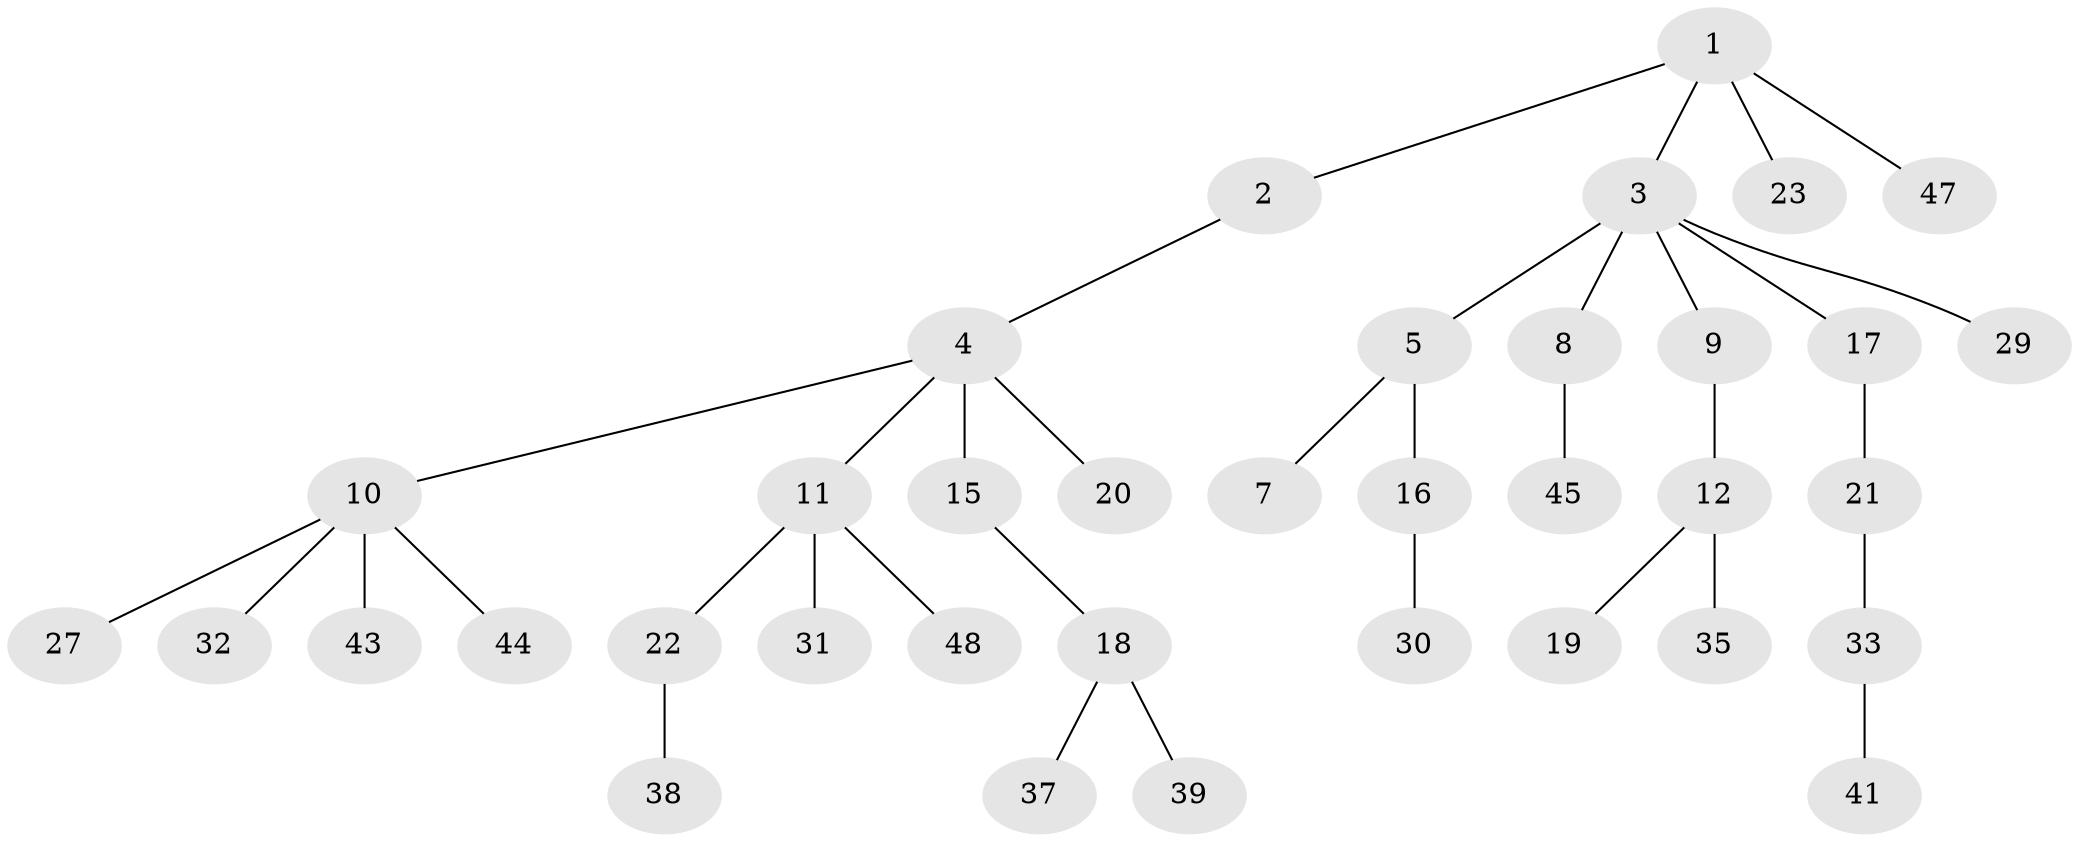 // original degree distribution, {5: 0.0196078431372549, 2: 0.29411764705882354, 4: 0.09803921568627451, 6: 0.0196078431372549, 1: 0.47058823529411764, 3: 0.09803921568627451}
// Generated by graph-tools (version 1.1) at 2025/11/02/27/25 16:11:26]
// undirected, 36 vertices, 35 edges
graph export_dot {
graph [start="1"]
  node [color=gray90,style=filled];
  1 [super="+36"];
  2;
  3 [super="+6"];
  4 [super="+49"];
  5 [super="+26"];
  7;
  8 [super="+28"];
  9;
  10 [super="+25"];
  11 [super="+14"];
  12 [super="+13"];
  15;
  16 [super="+24"];
  17;
  18 [super="+34"];
  19;
  20;
  21;
  22;
  23;
  27;
  29;
  30 [super="+51"];
  31;
  32;
  33;
  35;
  37;
  38 [super="+46"];
  39 [super="+40"];
  41 [super="+42"];
  43;
  44;
  45 [super="+50"];
  47;
  48;
  1 -- 2;
  1 -- 3;
  1 -- 23;
  1 -- 47;
  2 -- 4;
  3 -- 5;
  3 -- 9;
  3 -- 8;
  3 -- 17;
  3 -- 29;
  4 -- 10;
  4 -- 11;
  4 -- 15;
  4 -- 20;
  5 -- 7;
  5 -- 16;
  8 -- 45;
  9 -- 12;
  10 -- 27;
  10 -- 44;
  10 -- 32;
  10 -- 43;
  11 -- 22;
  11 -- 31;
  11 -- 48;
  12 -- 19;
  12 -- 35;
  15 -- 18;
  16 -- 30;
  17 -- 21;
  18 -- 37;
  18 -- 39;
  21 -- 33;
  22 -- 38;
  33 -- 41;
}
